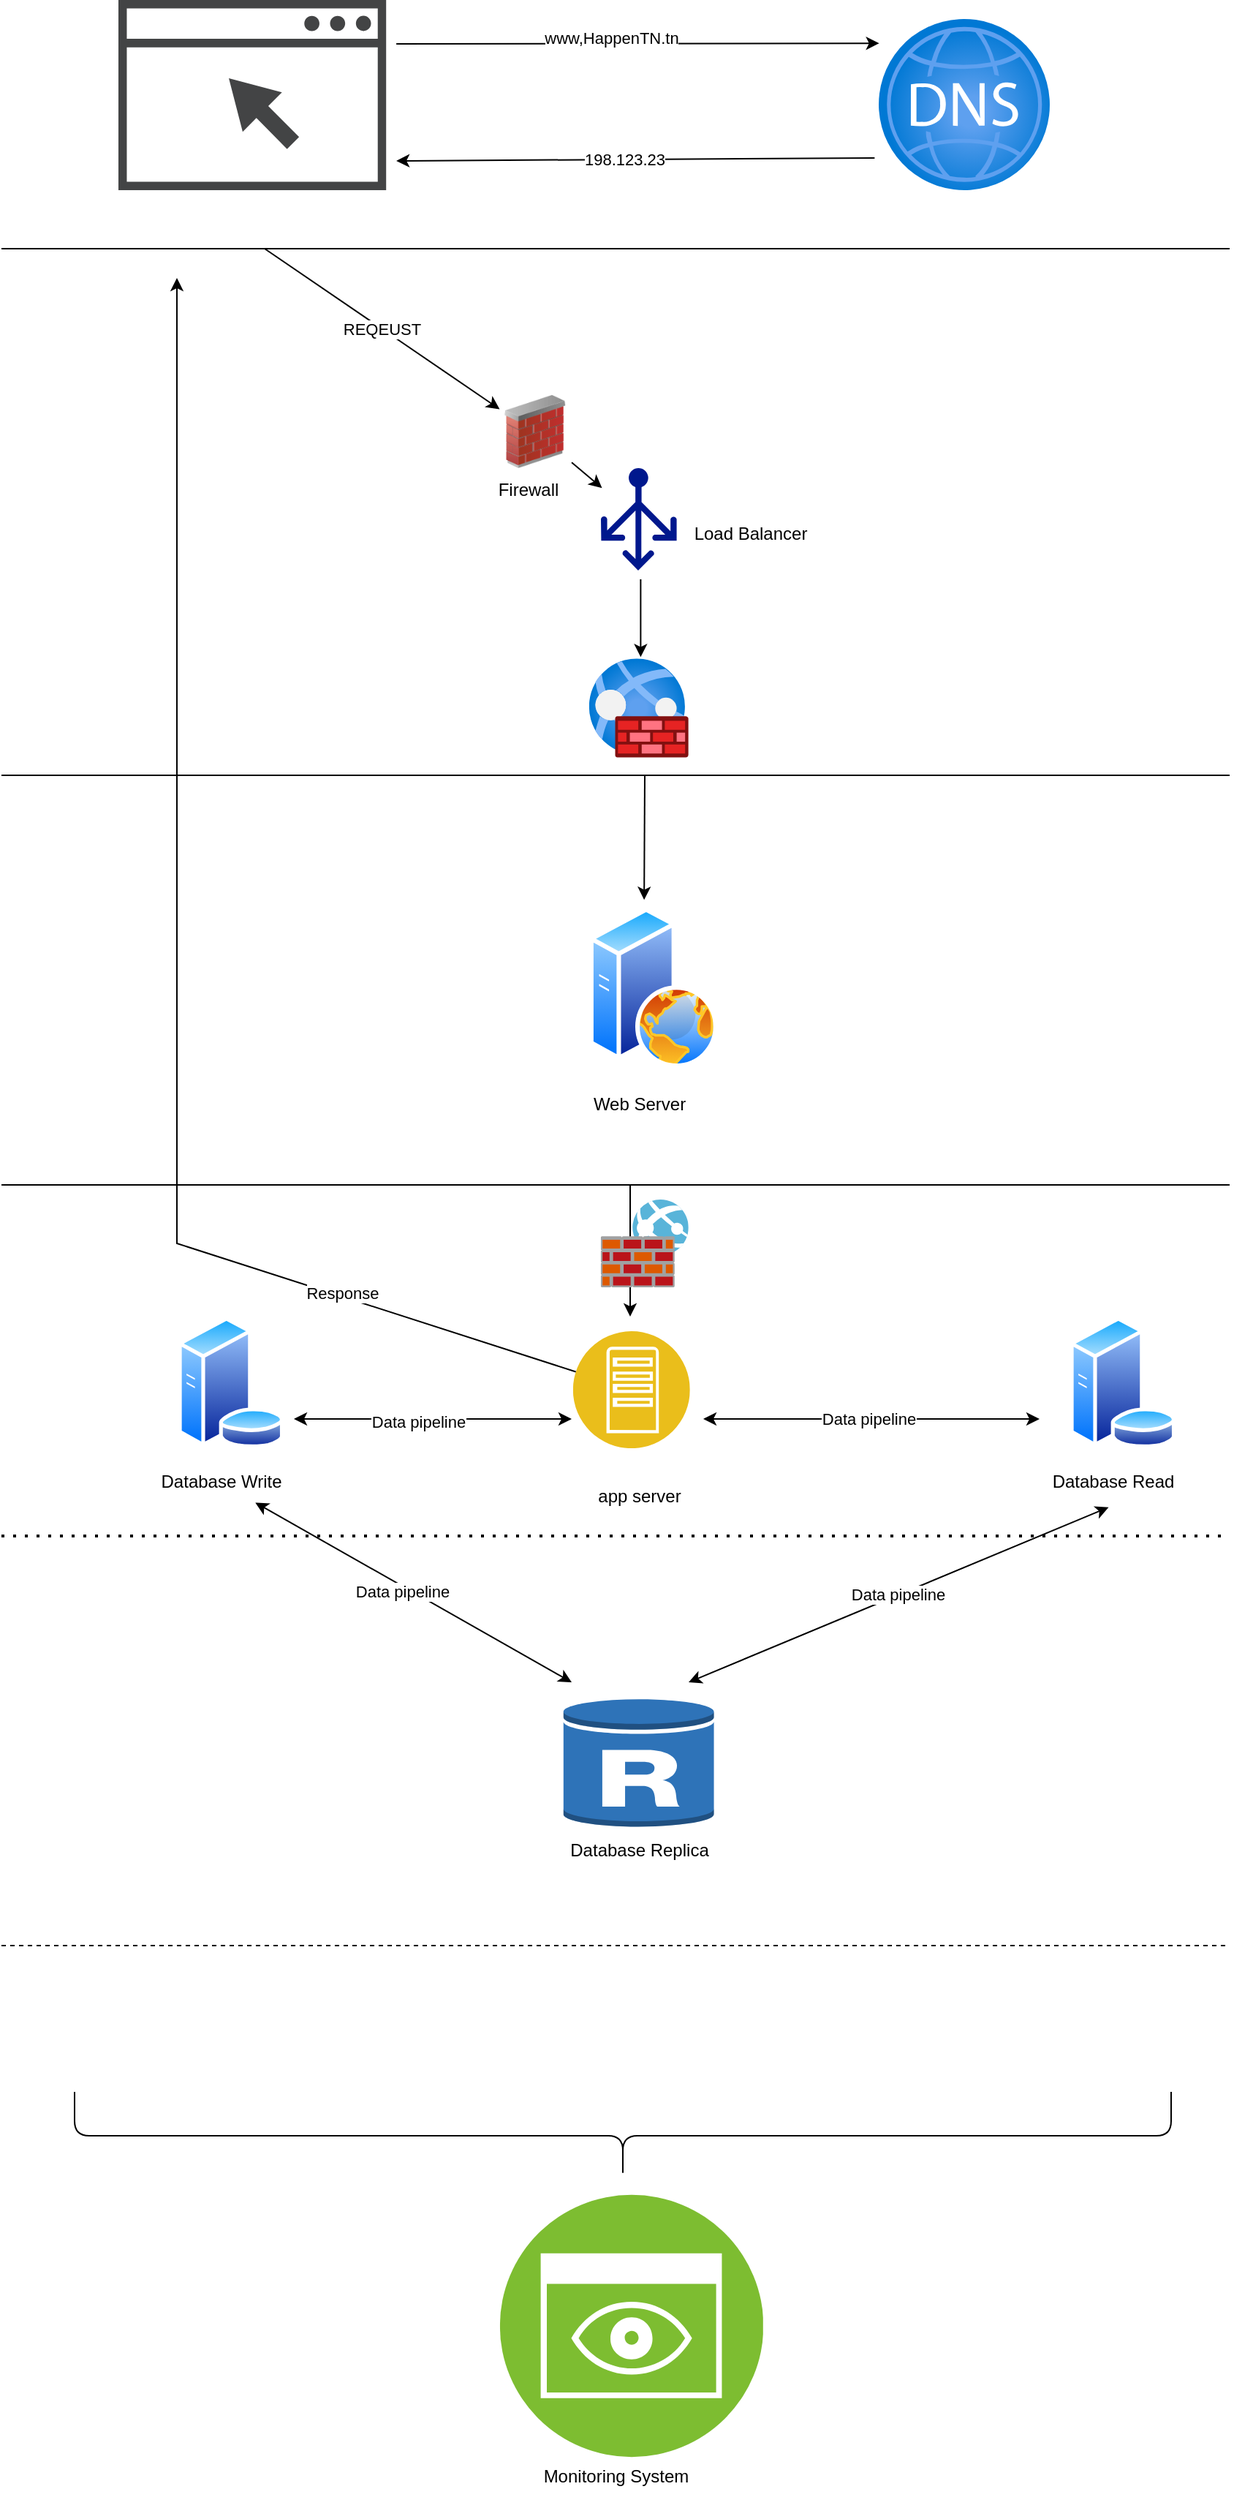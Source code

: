 <mxfile version="24.4.8" type="github">
  <diagram name="Page-1" id="yAY5WPXegIk0J9_iKYAw">
    <mxGraphModel dx="1892" dy="535" grid="1" gridSize="10" guides="1" tooltips="1" connect="1" arrows="1" fold="1" page="1" pageScale="1" pageWidth="850" pageHeight="1100" math="0" shadow="0">
      <root>
        <mxCell id="0" />
        <mxCell id="1" parent="0" />
        <mxCell id="thPGLYvt0QXpAiaXqsxg-1" value="" style="sketch=0;pointerEvents=1;shadow=0;dashed=0;html=1;strokeColor=none;fillColor=#434445;aspect=fixed;labelPosition=center;verticalLabelPosition=bottom;verticalAlign=top;align=center;outlineConnect=0;shape=mxgraph.vvd.web_browser;" vertex="1" parent="1">
          <mxGeometry x="80" y="30" width="183.1" height="130" as="geometry" />
        </mxCell>
        <mxCell id="thPGLYvt0QXpAiaXqsxg-2" value="" style="image;aspect=fixed;html=1;points=[];align=center;fontSize=12;image=img/lib/azure2/networking/DNS_Zones.svg;" vertex="1" parent="1">
          <mxGeometry x="600" y="43" width="117" height="117" as="geometry" />
        </mxCell>
        <mxCell id="thPGLYvt0QXpAiaXqsxg-3" value="" style="endArrow=none;html=1;rounded=0;" edge="1" parent="1">
          <mxGeometry width="50" height="50" relative="1" as="geometry">
            <mxPoint y="200" as="sourcePoint" />
            <mxPoint x="840" y="200" as="targetPoint" />
          </mxGeometry>
        </mxCell>
        <mxCell id="thPGLYvt0QXpAiaXqsxg-4" value="" style="endArrow=classic;html=1;rounded=0;exitX=1.038;exitY=0.231;exitDx=0;exitDy=0;exitPerimeter=0;entryX=0.003;entryY=0.142;entryDx=0;entryDy=0;entryPerimeter=0;" edge="1" parent="1" source="thPGLYvt0QXpAiaXqsxg-1" target="thPGLYvt0QXpAiaXqsxg-2">
          <mxGeometry width="50" height="50" relative="1" as="geometry">
            <mxPoint x="400" y="300" as="sourcePoint" />
            <mxPoint x="450" y="250" as="targetPoint" />
          </mxGeometry>
        </mxCell>
        <mxCell id="thPGLYvt0QXpAiaXqsxg-6" value="www,HappenTN.tn" style="edgeLabel;html=1;align=center;verticalAlign=middle;resizable=0;points=[];" vertex="1" connectable="0" parent="thPGLYvt0QXpAiaXqsxg-4">
          <mxGeometry x="-0.111" y="4" relative="1" as="geometry">
            <mxPoint as="offset" />
          </mxGeometry>
        </mxCell>
        <mxCell id="thPGLYvt0QXpAiaXqsxg-5" value="" style="endArrow=classic;html=1;rounded=0;entryX=1.038;entryY=0.846;entryDx=0;entryDy=0;entryPerimeter=0;exitX=-0.024;exitY=0.812;exitDx=0;exitDy=0;exitPerimeter=0;" edge="1" parent="1" source="thPGLYvt0QXpAiaXqsxg-2" target="thPGLYvt0QXpAiaXqsxg-1">
          <mxGeometry width="50" height="50" relative="1" as="geometry">
            <mxPoint x="400" y="300" as="sourcePoint" />
            <mxPoint x="450" y="250" as="targetPoint" />
          </mxGeometry>
        </mxCell>
        <mxCell id="thPGLYvt0QXpAiaXqsxg-9" value="198.123.23" style="edgeLabel;html=1;align=center;verticalAlign=middle;resizable=0;points=[];" vertex="1" connectable="0" parent="thPGLYvt0QXpAiaXqsxg-5">
          <mxGeometry x="0.048" relative="1" as="geometry">
            <mxPoint as="offset" />
          </mxGeometry>
        </mxCell>
        <mxCell id="thPGLYvt0QXpAiaXqsxg-10" value="" style="sketch=0;aspect=fixed;pointerEvents=1;shadow=0;dashed=0;html=1;strokeColor=none;labelPosition=center;verticalLabelPosition=bottom;verticalAlign=top;align=center;fillColor=#00188D;shape=mxgraph.azure.load_balancer_generic" vertex="1" parent="1">
          <mxGeometry x="410" y="350" width="51.8" height="70" as="geometry" />
        </mxCell>
        <mxCell id="thPGLYvt0QXpAiaXqsxg-12" value="" style="endArrow=classic;html=1;rounded=0;entryX=0.015;entryY=0.194;entryDx=0;entryDy=0;entryPerimeter=0;" edge="1" parent="1" source="thPGLYvt0QXpAiaXqsxg-15" target="thPGLYvt0QXpAiaXqsxg-10">
          <mxGeometry width="50" height="50" relative="1" as="geometry">
            <mxPoint x="180" y="200" as="sourcePoint" />
            <mxPoint x="450" y="350" as="targetPoint" />
          </mxGeometry>
        </mxCell>
        <mxCell id="thPGLYvt0QXpAiaXqsxg-16" value="" style="endArrow=classic;html=1;rounded=0;entryX=0.015;entryY=0.194;entryDx=0;entryDy=0;entryPerimeter=0;" edge="1" parent="1" target="thPGLYvt0QXpAiaXqsxg-15">
          <mxGeometry width="50" height="50" relative="1" as="geometry">
            <mxPoint x="180" y="200" as="sourcePoint" />
            <mxPoint x="411" y="364" as="targetPoint" />
          </mxGeometry>
        </mxCell>
        <mxCell id="thPGLYvt0QXpAiaXqsxg-17" value="REQEUST" style="edgeLabel;html=1;align=center;verticalAlign=middle;resizable=0;points=[];" vertex="1" connectable="0" parent="thPGLYvt0QXpAiaXqsxg-16">
          <mxGeometry x="-0.004" relative="1" as="geometry">
            <mxPoint as="offset" />
          </mxGeometry>
        </mxCell>
        <mxCell id="thPGLYvt0QXpAiaXqsxg-15" value="" style="image;html=1;image=img/lib/clip_art/networking/Firewall_02_128x128.png" vertex="1" parent="1">
          <mxGeometry x="340" y="300" width="50" height="50" as="geometry" />
        </mxCell>
        <mxCell id="thPGLYvt0QXpAiaXqsxg-19" value="Firewall" style="text;html=1;align=center;verticalAlign=middle;resizable=0;points=[];autosize=1;strokeColor=none;fillColor=none;" vertex="1" parent="1">
          <mxGeometry x="330" y="350" width="60" height="30" as="geometry" />
        </mxCell>
        <mxCell id="thPGLYvt0QXpAiaXqsxg-20" value="" style="endArrow=none;html=1;rounded=0;" edge="1" parent="1">
          <mxGeometry width="50" height="50" relative="1" as="geometry">
            <mxPoint y="560" as="sourcePoint" />
            <mxPoint x="840" y="560" as="targetPoint" />
          </mxGeometry>
        </mxCell>
        <mxCell id="thPGLYvt0QXpAiaXqsxg-21" value="" style="image;aspect=fixed;html=1;points=[];align=center;fontSize=12;image=img/lib/azure2/networking/Web_Application_Firewall_Policies_WAF.svg;" vertex="1" parent="1">
          <mxGeometry x="401.9" y="480" width="68" height="68" as="geometry" />
        </mxCell>
        <mxCell id="thPGLYvt0QXpAiaXqsxg-22" value="" style="endArrow=classic;html=1;rounded=0;exitX=0.472;exitY=-0.067;exitDx=0;exitDy=0;exitPerimeter=0;entryX=0.519;entryY=-0.012;entryDx=0;entryDy=0;entryPerimeter=0;" edge="1" parent="1" target="thPGLYvt0QXpAiaXqsxg-21">
          <mxGeometry width="50" height="50" relative="1" as="geometry">
            <mxPoint x="437.2" y="425.99" as="sourcePoint" />
            <mxPoint x="450" y="450" as="targetPoint" />
          </mxGeometry>
        </mxCell>
        <mxCell id="thPGLYvt0QXpAiaXqsxg-23" value="Load Balancer" style="text;html=1;align=center;verticalAlign=middle;resizable=0;points=[];autosize=1;strokeColor=none;fillColor=none;" vertex="1" parent="1">
          <mxGeometry x="461.8" y="380" width="100" height="30" as="geometry" />
        </mxCell>
        <mxCell id="thPGLYvt0QXpAiaXqsxg-26" value="" style="image;aspect=fixed;perimeter=ellipsePerimeter;html=1;align=center;shadow=0;dashed=0;spacingTop=3;image=img/lib/active_directory/web_server.svg;" vertex="1" parent="1">
          <mxGeometry x="401.9" y="650" width="88" height="110" as="geometry" />
        </mxCell>
        <mxCell id="thPGLYvt0QXpAiaXqsxg-27" value="Web Server" style="text;html=1;align=center;verticalAlign=middle;resizable=0;points=[];autosize=1;strokeColor=none;fillColor=none;" vertex="1" parent="1">
          <mxGeometry x="390.9" y="770" width="90" height="30" as="geometry" />
        </mxCell>
        <mxCell id="thPGLYvt0QXpAiaXqsxg-28" value="" style="endArrow=classic;html=1;rounded=0;entryX=0.428;entryY=-0.044;entryDx=0;entryDy=0;entryPerimeter=0;" edge="1" parent="1" target="thPGLYvt0QXpAiaXqsxg-26">
          <mxGeometry width="50" height="50" relative="1" as="geometry">
            <mxPoint x="440" y="560" as="sourcePoint" />
            <mxPoint x="450" y="750" as="targetPoint" />
          </mxGeometry>
        </mxCell>
        <mxCell id="thPGLYvt0QXpAiaXqsxg-29" value="" style="endArrow=none;html=1;rounded=0;" edge="1" parent="1">
          <mxGeometry width="50" height="50" relative="1" as="geometry">
            <mxPoint y="840" as="sourcePoint" />
            <mxPoint x="840" y="840" as="targetPoint" />
          </mxGeometry>
        </mxCell>
        <mxCell id="thPGLYvt0QXpAiaXqsxg-30" value="a" style="endArrow=classic;html=1;rounded=0;" edge="1" parent="1">
          <mxGeometry width="50" height="50" relative="1" as="geometry">
            <mxPoint x="430" y="840" as="sourcePoint" />
            <mxPoint x="430" y="930" as="targetPoint" />
          </mxGeometry>
        </mxCell>
        <mxCell id="thPGLYvt0QXpAiaXqsxg-31" value="" style="image;aspect=fixed;perimeter=ellipsePerimeter;html=1;align=center;shadow=0;dashed=0;fontColor=#4277BB;labelBackgroundColor=default;fontSize=12;spacingTop=3;image=img/lib/ibm/applications/app_server.svg;" vertex="1" parent="1">
          <mxGeometry x="390.9" y="940" width="80" height="80" as="geometry" />
        </mxCell>
        <mxCell id="thPGLYvt0QXpAiaXqsxg-32" value="app server" style="text;html=1;align=center;verticalAlign=middle;resizable=0;points=[];autosize=1;strokeColor=none;fillColor=none;" vertex="1" parent="1">
          <mxGeometry x="395.9" y="1038" width="80" height="30" as="geometry" />
        </mxCell>
        <mxCell id="thPGLYvt0QXpAiaXqsxg-33" value="" style="image;aspect=fixed;perimeter=ellipsePerimeter;html=1;align=center;shadow=0;dashed=0;spacingTop=3;image=img/lib/active_directory/database_server.svg;" vertex="1" parent="1">
          <mxGeometry x="730" y="930" width="73.8" height="90" as="geometry" />
        </mxCell>
        <mxCell id="thPGLYvt0QXpAiaXqsxg-34" value="Database Read" style="text;html=1;align=center;verticalAlign=middle;resizable=0;points=[];autosize=1;strokeColor=none;fillColor=none;" vertex="1" parent="1">
          <mxGeometry x="705" y="1028" width="110" height="30" as="geometry" />
        </mxCell>
        <mxCell id="thPGLYvt0QXpAiaXqsxg-35" value="" style="endArrow=classic;startArrow=classic;html=1;rounded=0;" edge="1" parent="1">
          <mxGeometry width="50" height="50" relative="1" as="geometry">
            <mxPoint x="480" y="1000" as="sourcePoint" />
            <mxPoint x="710" y="1000" as="targetPoint" />
          </mxGeometry>
        </mxCell>
        <mxCell id="thPGLYvt0QXpAiaXqsxg-37" value="Data pipeline" style="edgeLabel;html=1;align=center;verticalAlign=middle;resizable=0;points=[];" vertex="1" connectable="0" parent="thPGLYvt0QXpAiaXqsxg-35">
          <mxGeometry x="-0.019" relative="1" as="geometry">
            <mxPoint as="offset" />
          </mxGeometry>
        </mxCell>
        <mxCell id="thPGLYvt0QXpAiaXqsxg-38" value="" style="outlineConnect=0;dashed=0;verticalLabelPosition=bottom;verticalAlign=top;align=center;html=1;shape=mxgraph.aws3.rds_db_instance_read_replica;fillColor=#2E73B8;gradientColor=none;" vertex="1" parent="1">
          <mxGeometry x="384.4" y="1190" width="103" height="90" as="geometry" />
        </mxCell>
        <mxCell id="thPGLYvt0QXpAiaXqsxg-39" value="Database Replica" style="text;html=1;align=center;verticalAlign=middle;resizable=0;points=[];autosize=1;strokeColor=none;fillColor=none;" vertex="1" parent="1">
          <mxGeometry x="375.9" y="1280" width="120" height="30" as="geometry" />
        </mxCell>
        <mxCell id="thPGLYvt0QXpAiaXqsxg-40" value="" style="endArrow=classic;startArrow=classic;html=1;rounded=0;entryX=0.475;entryY=1.08;entryDx=0;entryDy=0;entryPerimeter=0;" edge="1" parent="1" target="thPGLYvt0QXpAiaXqsxg-34">
          <mxGeometry width="50" height="50" relative="1" as="geometry">
            <mxPoint x="470" y="1180" as="sourcePoint" />
            <mxPoint x="450" y="1150" as="targetPoint" />
          </mxGeometry>
        </mxCell>
        <mxCell id="thPGLYvt0QXpAiaXqsxg-47" value="Data pipeline" style="edgeLabel;html=1;align=center;verticalAlign=middle;resizable=0;points=[];" vertex="1" connectable="0" parent="thPGLYvt0QXpAiaXqsxg-40">
          <mxGeometry x="0.0" y="1" relative="1" as="geometry">
            <mxPoint as="offset" />
          </mxGeometry>
        </mxCell>
        <mxCell id="thPGLYvt0QXpAiaXqsxg-41" value="" style="endArrow=none;dashed=1;html=1;dashPattern=1 3;strokeWidth=2;rounded=0;" edge="1" parent="1">
          <mxGeometry width="50" height="50" relative="1" as="geometry">
            <mxPoint y="1080" as="sourcePoint" />
            <mxPoint x="840" y="1080" as="targetPoint" />
          </mxGeometry>
        </mxCell>
        <mxCell id="thPGLYvt0QXpAiaXqsxg-42" value="" style="image;aspect=fixed;perimeter=ellipsePerimeter;html=1;align=center;shadow=0;dashed=0;spacingTop=3;image=img/lib/active_directory/database_server.svg;" vertex="1" parent="1">
          <mxGeometry x="120" y="930" width="73.8" height="90" as="geometry" />
        </mxCell>
        <mxCell id="thPGLYvt0QXpAiaXqsxg-43" value="Database Write" style="text;html=1;align=center;verticalAlign=middle;resizable=0;points=[];autosize=1;strokeColor=none;fillColor=none;" vertex="1" parent="1">
          <mxGeometry x="95" y="1028" width="110" height="30" as="geometry" />
        </mxCell>
        <mxCell id="thPGLYvt0QXpAiaXqsxg-44" value="" style="endArrow=classic;startArrow=classic;html=1;rounded=0;entryX=0.715;entryY=0.973;entryDx=0;entryDy=0;entryPerimeter=0;" edge="1" parent="1" target="thPGLYvt0QXpAiaXqsxg-43">
          <mxGeometry width="50" height="50" relative="1" as="geometry">
            <mxPoint x="390" y="1180" as="sourcePoint" />
            <mxPoint x="450" y="1050" as="targetPoint" />
          </mxGeometry>
        </mxCell>
        <mxCell id="thPGLYvt0QXpAiaXqsxg-48" value="Data pipeline" style="edgeLabel;html=1;align=center;verticalAlign=middle;resizable=0;points=[];" vertex="1" connectable="0" parent="thPGLYvt0QXpAiaXqsxg-44">
          <mxGeometry x="0.067" y="2" relative="1" as="geometry">
            <mxPoint y="1" as="offset" />
          </mxGeometry>
        </mxCell>
        <mxCell id="thPGLYvt0QXpAiaXqsxg-45" value="" style="endArrow=classic;startArrow=classic;html=1;rounded=0;" edge="1" parent="1">
          <mxGeometry width="50" height="50" relative="1" as="geometry">
            <mxPoint x="200" y="1000" as="sourcePoint" />
            <mxPoint x="390" y="1000" as="targetPoint" />
          </mxGeometry>
        </mxCell>
        <mxCell id="thPGLYvt0QXpAiaXqsxg-46" value="Data pipeline" style="edgeLabel;html=1;align=center;verticalAlign=middle;resizable=0;points=[];" vertex="1" connectable="0" parent="thPGLYvt0QXpAiaXqsxg-45">
          <mxGeometry x="-0.112" y="-2" relative="1" as="geometry">
            <mxPoint as="offset" />
          </mxGeometry>
        </mxCell>
        <mxCell id="thPGLYvt0QXpAiaXqsxg-49" value="" style="image;sketch=0;aspect=fixed;html=1;points=[];align=center;fontSize=12;image=img/lib/mscae/Web_App_Firewall.svg;" vertex="1" parent="1">
          <mxGeometry x="409.9" y="850" width="60" height="60" as="geometry" />
        </mxCell>
        <mxCell id="thPGLYvt0QXpAiaXqsxg-50" value="" style="endArrow=none;dashed=1;html=1;rounded=0;" edge="1" parent="1">
          <mxGeometry width="50" height="50" relative="1" as="geometry">
            <mxPoint y="1360" as="sourcePoint" />
            <mxPoint x="840" y="1360" as="targetPoint" />
          </mxGeometry>
        </mxCell>
        <mxCell id="thPGLYvt0QXpAiaXqsxg-51" value="" style="image;aspect=fixed;perimeter=ellipsePerimeter;html=1;align=center;shadow=0;dashed=0;fontColor=#4277BB;labelBackgroundColor=default;fontSize=12;spacingTop=3;image=img/lib/ibm/infrastructure/monitoring.svg;" vertex="1" parent="1">
          <mxGeometry x="340.9" y="1530" width="180" height="180" as="geometry" />
        </mxCell>
        <mxCell id="thPGLYvt0QXpAiaXqsxg-52" value="" style="shape=curlyBracket;whiteSpace=wrap;html=1;rounded=1;labelPosition=left;verticalLabelPosition=middle;align=right;verticalAlign=middle;direction=north;" vertex="1" parent="1">
          <mxGeometry x="50" y="1460" width="750" height="60" as="geometry" />
        </mxCell>
        <mxCell id="thPGLYvt0QXpAiaXqsxg-54" value="Monitoring System" style="text;html=1;align=center;verticalAlign=middle;resizable=0;points=[];autosize=1;strokeColor=none;fillColor=none;" vertex="1" parent="1">
          <mxGeometry x="360" y="1708" width="120" height="30" as="geometry" />
        </mxCell>
        <mxCell id="thPGLYvt0QXpAiaXqsxg-56" value="" style="endArrow=classic;html=1;rounded=0;" edge="1" parent="1" source="thPGLYvt0QXpAiaXqsxg-31">
          <mxGeometry width="50" height="50" relative="1" as="geometry">
            <mxPoint x="400" y="1400" as="sourcePoint" />
            <mxPoint x="120" y="220" as="targetPoint" />
            <Array as="points">
              <mxPoint x="120" y="880" />
            </Array>
          </mxGeometry>
        </mxCell>
        <mxCell id="thPGLYvt0QXpAiaXqsxg-57" value="Response" style="edgeLabel;html=1;align=center;verticalAlign=middle;resizable=0;points=[];" vertex="1" connectable="0" parent="thPGLYvt0QXpAiaXqsxg-56">
          <mxGeometry x="-0.643" y="-2" relative="1" as="geometry">
            <mxPoint as="offset" />
          </mxGeometry>
        </mxCell>
      </root>
    </mxGraphModel>
  </diagram>
</mxfile>
